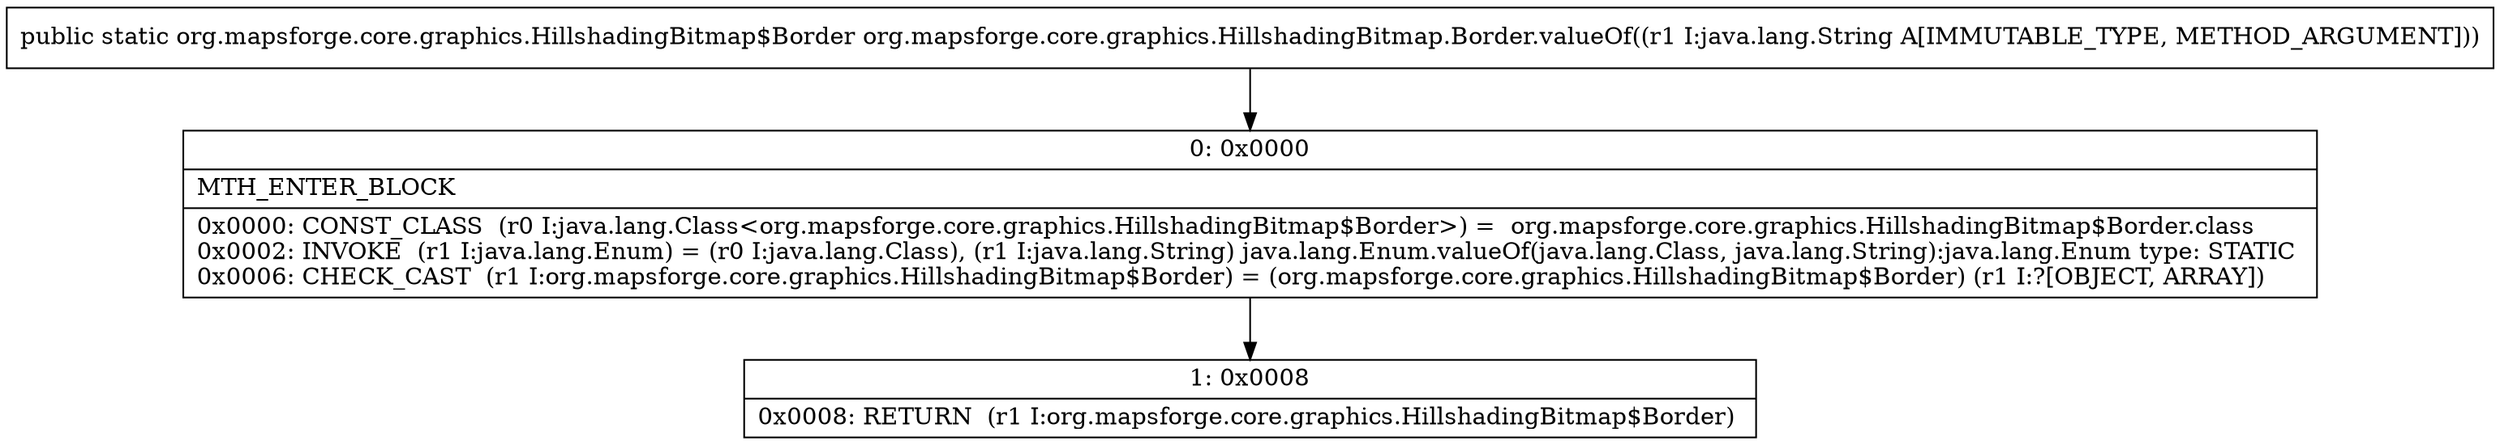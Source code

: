 digraph "CFG fororg.mapsforge.core.graphics.HillshadingBitmap.Border.valueOf(Ljava\/lang\/String;)Lorg\/mapsforge\/core\/graphics\/HillshadingBitmap$Border;" {
Node_0 [shape=record,label="{0\:\ 0x0000|MTH_ENTER_BLOCK\l|0x0000: CONST_CLASS  (r0 I:java.lang.Class\<org.mapsforge.core.graphics.HillshadingBitmap$Border\>) =  org.mapsforge.core.graphics.HillshadingBitmap$Border.class \l0x0002: INVOKE  (r1 I:java.lang.Enum) = (r0 I:java.lang.Class), (r1 I:java.lang.String) java.lang.Enum.valueOf(java.lang.Class, java.lang.String):java.lang.Enum type: STATIC \l0x0006: CHECK_CAST  (r1 I:org.mapsforge.core.graphics.HillshadingBitmap$Border) = (org.mapsforge.core.graphics.HillshadingBitmap$Border) (r1 I:?[OBJECT, ARRAY]) \l}"];
Node_1 [shape=record,label="{1\:\ 0x0008|0x0008: RETURN  (r1 I:org.mapsforge.core.graphics.HillshadingBitmap$Border) \l}"];
MethodNode[shape=record,label="{public static org.mapsforge.core.graphics.HillshadingBitmap$Border org.mapsforge.core.graphics.HillshadingBitmap.Border.valueOf((r1 I:java.lang.String A[IMMUTABLE_TYPE, METHOD_ARGUMENT])) }"];
MethodNode -> Node_0;
Node_0 -> Node_1;
}

